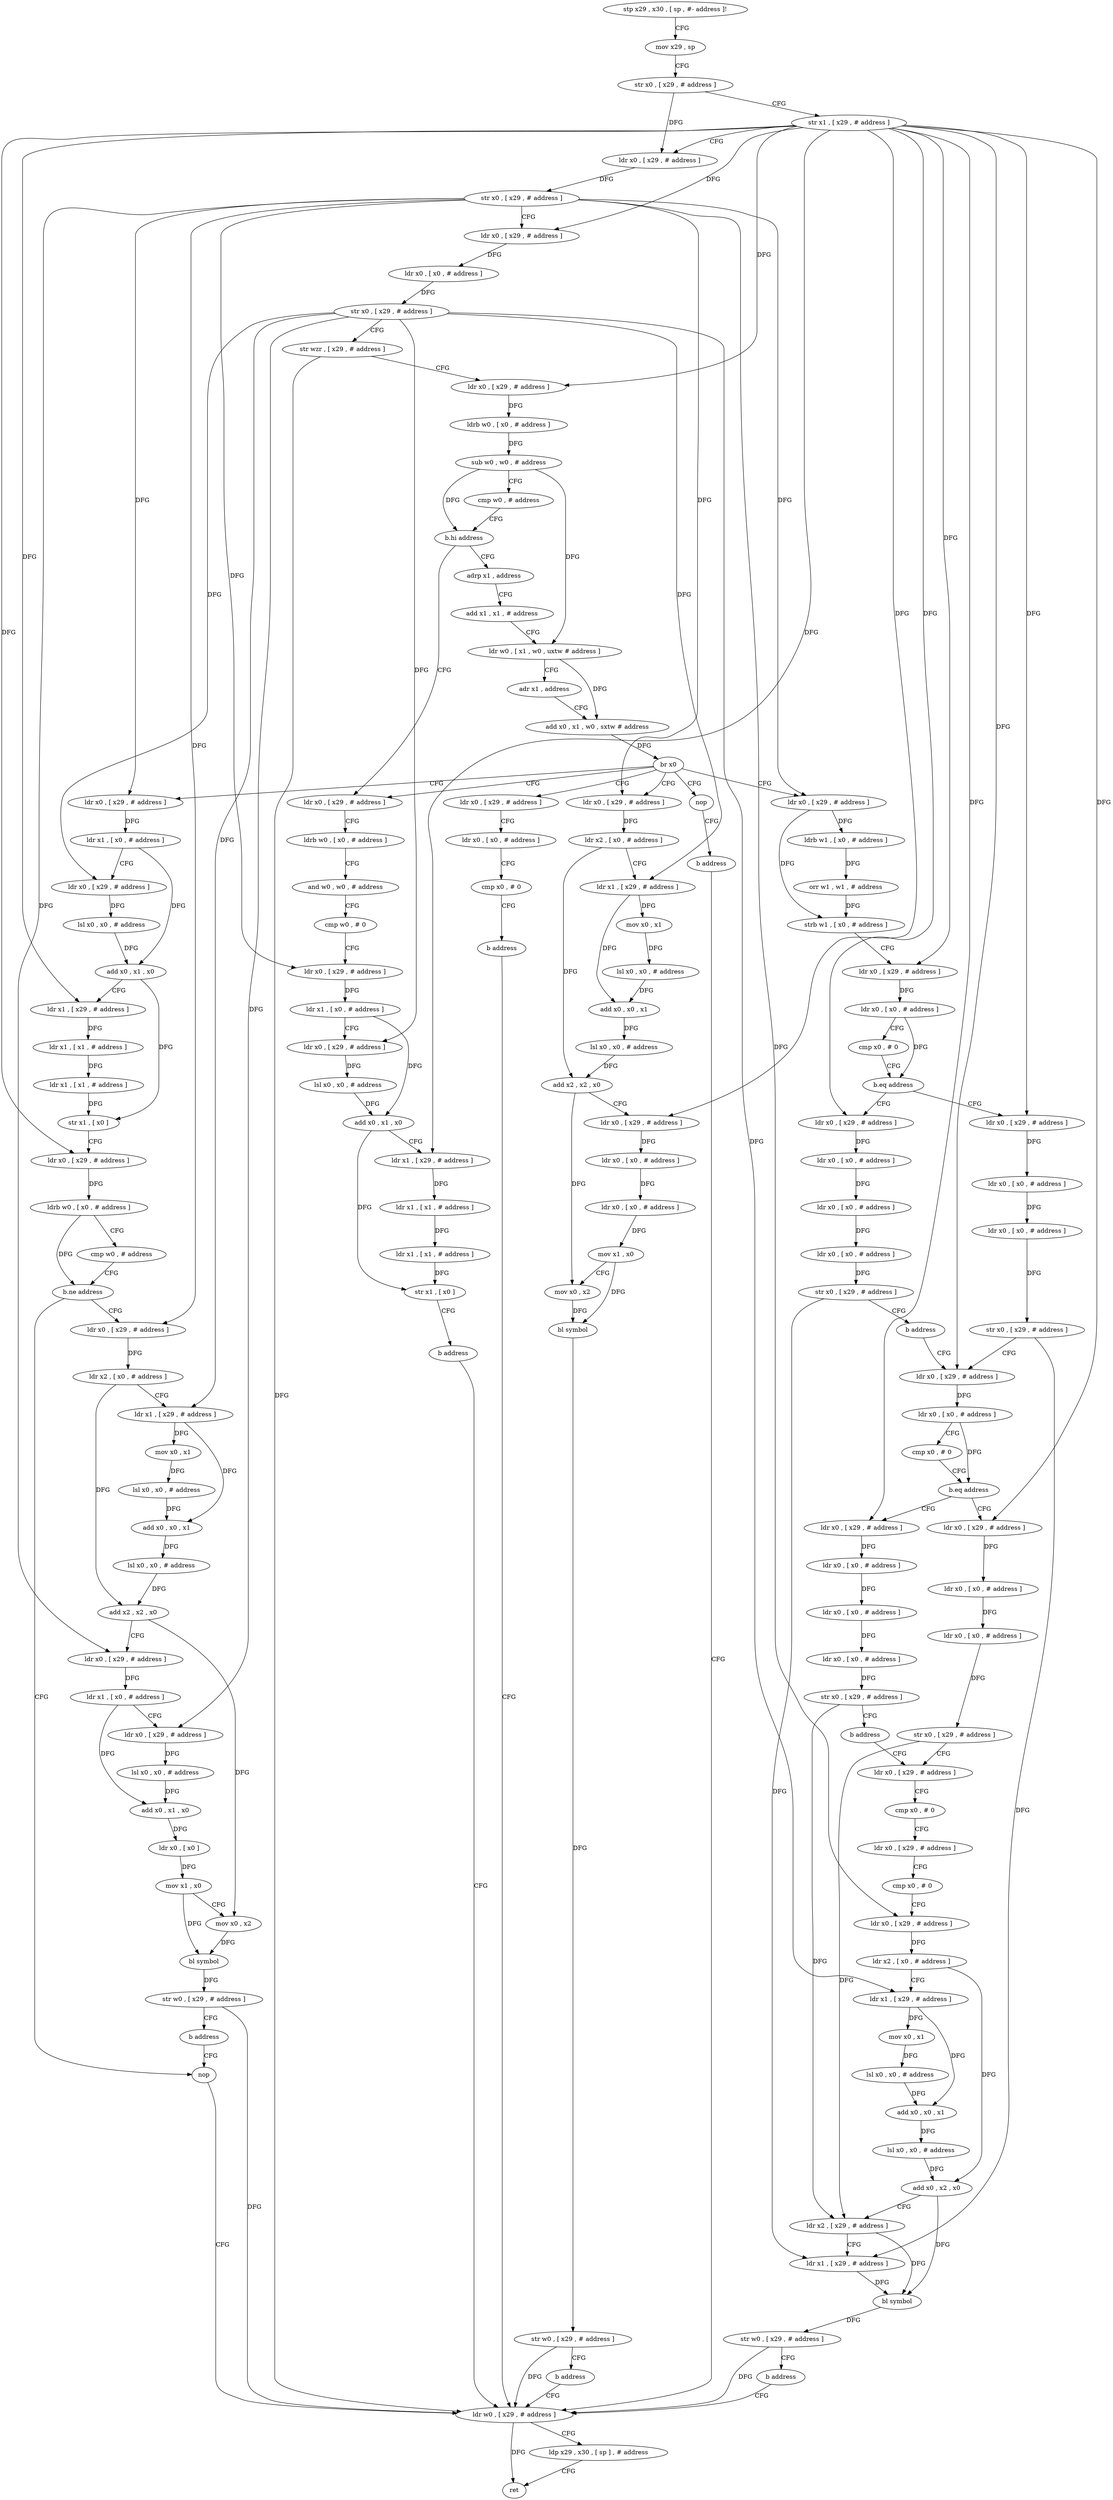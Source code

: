 digraph "func" {
"4414320" [label = "stp x29 , x30 , [ sp , #- address ]!" ]
"4414324" [label = "mov x29 , sp" ]
"4414328" [label = "str x0 , [ x29 , # address ]" ]
"4414332" [label = "str x1 , [ x29 , # address ]" ]
"4414336" [label = "ldr x0 , [ x29 , # address ]" ]
"4414340" [label = "str x0 , [ x29 , # address ]" ]
"4414344" [label = "ldr x0 , [ x29 , # address ]" ]
"4414348" [label = "ldr x0 , [ x0 , # address ]" ]
"4414352" [label = "str x0 , [ x29 , # address ]" ]
"4414356" [label = "str wzr , [ x29 , # address ]" ]
"4414360" [label = "ldr x0 , [ x29 , # address ]" ]
"4414364" [label = "ldrb w0 , [ x0 , # address ]" ]
"4414368" [label = "sub w0 , w0 , # address" ]
"4414372" [label = "cmp w0 , # address" ]
"4414376" [label = "b.hi address" ]
"4414808" [label = "ldr x0 , [ x29 , # address ]" ]
"4414380" [label = "adrp x1 , address" ]
"4414812" [label = "ldrb w0 , [ x0 , # address ]" ]
"4414816" [label = "and w0 , w0 , # address" ]
"4414820" [label = "cmp w0 , # 0" ]
"4414824" [label = "ldr x0 , [ x29 , # address ]" ]
"4414828" [label = "ldr x1 , [ x0 , # address ]" ]
"4414832" [label = "ldr x0 , [ x29 , # address ]" ]
"4414836" [label = "lsl x0 , x0 , # address" ]
"4414840" [label = "add x0 , x1 , x0" ]
"4414844" [label = "ldr x1 , [ x29 , # address ]" ]
"4414848" [label = "ldr x1 , [ x1 , # address ]" ]
"4414852" [label = "ldr x1 , [ x1 , # address ]" ]
"4414856" [label = "str x1 , [ x0 ]" ]
"4414860" [label = "b address" ]
"4414876" [label = "ldr w0 , [ x29 , # address ]" ]
"4414384" [label = "add x1 , x1 , # address" ]
"4414388" [label = "ldr w0 , [ x1 , w0 , uxtw # address ]" ]
"4414392" [label = "adr x1 , address" ]
"4414396" [label = "add x0 , x1 , w0 , sxtw # address" ]
"4414400" [label = "br x0" ]
"4414404" [label = "ldr x0 , [ x29 , # address ]" ]
"4414420" [label = "ldr x0 , [ x29 , # address ]" ]
"4414616" [label = "ldr x0 , [ x29 , # address ]" ]
"4414680" [label = "ldr x0 , [ x29 , # address ]" ]
"4414864" [label = "nop" ]
"4414880" [label = "ldp x29 , x30 , [ sp ] , # address" ]
"4414884" [label = "ret" ]
"4414408" [label = "ldr x0 , [ x0 , # address ]" ]
"4414412" [label = "cmp x0 , # 0" ]
"4414416" [label = "b address" ]
"4414424" [label = "ldrb w1 , [ x0 , # address ]" ]
"4414428" [label = "orr w1 , w1 , # address" ]
"4414432" [label = "strb w1 , [ x0 , # address ]" ]
"4414436" [label = "ldr x0 , [ x29 , # address ]" ]
"4414440" [label = "ldr x0 , [ x0 , # address ]" ]
"4414444" [label = "cmp x0 , # 0" ]
"4414448" [label = "b.eq address" ]
"4414476" [label = "ldr x0 , [ x29 , # address ]" ]
"4414452" [label = "ldr x0 , [ x29 , # address ]" ]
"4414620" [label = "ldr x2 , [ x0 , # address ]" ]
"4414624" [label = "ldr x1 , [ x29 , # address ]" ]
"4414628" [label = "mov x0 , x1" ]
"4414632" [label = "lsl x0 , x0 , # address" ]
"4414636" [label = "add x0 , x0 , x1" ]
"4414640" [label = "lsl x0 , x0 , # address" ]
"4414644" [label = "add x2 , x2 , x0" ]
"4414648" [label = "ldr x0 , [ x29 , # address ]" ]
"4414652" [label = "ldr x0 , [ x0 , # address ]" ]
"4414656" [label = "ldr x0 , [ x0 , # address ]" ]
"4414660" [label = "mov x1 , x0" ]
"4414664" [label = "mov x0 , x2" ]
"4414668" [label = "bl symbol" ]
"4414672" [label = "str w0 , [ x29 , # address ]" ]
"4414676" [label = "b address" ]
"4414684" [label = "ldr x1 , [ x0 , # address ]" ]
"4414688" [label = "ldr x0 , [ x29 , # address ]" ]
"4414692" [label = "lsl x0 , x0 , # address" ]
"4414696" [label = "add x0 , x1 , x0" ]
"4414700" [label = "ldr x1 , [ x29 , # address ]" ]
"4414704" [label = "ldr x1 , [ x1 , # address ]" ]
"4414708" [label = "ldr x1 , [ x1 , # address ]" ]
"4414712" [label = "str x1 , [ x0 ]" ]
"4414716" [label = "ldr x0 , [ x29 , # address ]" ]
"4414720" [label = "ldrb w0 , [ x0 , # address ]" ]
"4414724" [label = "cmp w0 , # address" ]
"4414728" [label = "b.ne address" ]
"4414872" [label = "nop" ]
"4414732" [label = "ldr x0 , [ x29 , # address ]" ]
"4414868" [label = "b address" ]
"4414480" [label = "ldr x0 , [ x0 , # address ]" ]
"4414484" [label = "ldr x0 , [ x0 , # address ]" ]
"4414488" [label = "str x0 , [ x29 , # address ]" ]
"4414492" [label = "ldr x0 , [ x29 , # address ]" ]
"4414456" [label = "ldr x0 , [ x0 , # address ]" ]
"4414460" [label = "ldr x0 , [ x0 , # address ]" ]
"4414464" [label = "ldr x0 , [ x0 , # address ]" ]
"4414468" [label = "str x0 , [ x29 , # address ]" ]
"4414472" [label = "b address" ]
"4414736" [label = "ldr x2 , [ x0 , # address ]" ]
"4414740" [label = "ldr x1 , [ x29 , # address ]" ]
"4414744" [label = "mov x0 , x1" ]
"4414748" [label = "lsl x0 , x0 , # address" ]
"4414752" [label = "add x0 , x0 , x1" ]
"4414756" [label = "lsl x0 , x0 , # address" ]
"4414760" [label = "add x2 , x2 , x0" ]
"4414764" [label = "ldr x0 , [ x29 , # address ]" ]
"4414768" [label = "ldr x1 , [ x0 , # address ]" ]
"4414772" [label = "ldr x0 , [ x29 , # address ]" ]
"4414776" [label = "lsl x0 , x0 , # address" ]
"4414780" [label = "add x0 , x1 , x0" ]
"4414784" [label = "ldr x0 , [ x0 ]" ]
"4414788" [label = "mov x1 , x0" ]
"4414792" [label = "mov x0 , x2" ]
"4414796" [label = "bl symbol" ]
"4414800" [label = "str w0 , [ x29 , # address ]" ]
"4414804" [label = "b address" ]
"4414532" [label = "ldr x0 , [ x29 , # address ]" ]
"4414536" [label = "ldr x0 , [ x0 , # address ]" ]
"4414540" [label = "ldr x0 , [ x0 , # address ]" ]
"4414544" [label = "str x0 , [ x29 , # address ]" ]
"4414548" [label = "ldr x0 , [ x29 , # address ]" ]
"4414508" [label = "ldr x0 , [ x29 , # address ]" ]
"4414512" [label = "ldr x0 , [ x0 , # address ]" ]
"4414516" [label = "ldr x0 , [ x0 , # address ]" ]
"4414520" [label = "ldr x0 , [ x0 , # address ]" ]
"4414524" [label = "str x0 , [ x29 , # address ]" ]
"4414528" [label = "b address" ]
"4414496" [label = "ldr x0 , [ x0 , # address ]" ]
"4414500" [label = "cmp x0 , # 0" ]
"4414504" [label = "b.eq address" ]
"4414552" [label = "cmp x0 , # 0" ]
"4414556" [label = "ldr x0 , [ x29 , # address ]" ]
"4414560" [label = "cmp x0 , # 0" ]
"4414564" [label = "ldr x0 , [ x29 , # address ]" ]
"4414568" [label = "ldr x2 , [ x0 , # address ]" ]
"4414572" [label = "ldr x1 , [ x29 , # address ]" ]
"4414576" [label = "mov x0 , x1" ]
"4414580" [label = "lsl x0 , x0 , # address" ]
"4414584" [label = "add x0 , x0 , x1" ]
"4414588" [label = "lsl x0 , x0 , # address" ]
"4414592" [label = "add x0 , x2 , x0" ]
"4414596" [label = "ldr x2 , [ x29 , # address ]" ]
"4414600" [label = "ldr x1 , [ x29 , # address ]" ]
"4414604" [label = "bl symbol" ]
"4414608" [label = "str w0 , [ x29 , # address ]" ]
"4414612" [label = "b address" ]
"4414320" -> "4414324" [ label = "CFG" ]
"4414324" -> "4414328" [ label = "CFG" ]
"4414328" -> "4414332" [ label = "CFG" ]
"4414328" -> "4414336" [ label = "DFG" ]
"4414332" -> "4414336" [ label = "CFG" ]
"4414332" -> "4414344" [ label = "DFG" ]
"4414332" -> "4414360" [ label = "DFG" ]
"4414332" -> "4414844" [ label = "DFG" ]
"4414332" -> "4414436" [ label = "DFG" ]
"4414332" -> "4414648" [ label = "DFG" ]
"4414332" -> "4414700" [ label = "DFG" ]
"4414332" -> "4414716" [ label = "DFG" ]
"4414332" -> "4414476" [ label = "DFG" ]
"4414332" -> "4414452" [ label = "DFG" ]
"4414332" -> "4414492" [ label = "DFG" ]
"4414332" -> "4414532" [ label = "DFG" ]
"4414332" -> "4414508" [ label = "DFG" ]
"4414336" -> "4414340" [ label = "DFG" ]
"4414340" -> "4414344" [ label = "CFG" ]
"4414340" -> "4414824" [ label = "DFG" ]
"4414340" -> "4414420" [ label = "DFG" ]
"4414340" -> "4414616" [ label = "DFG" ]
"4414340" -> "4414680" [ label = "DFG" ]
"4414340" -> "4414732" [ label = "DFG" ]
"4414340" -> "4414764" [ label = "DFG" ]
"4414340" -> "4414564" [ label = "DFG" ]
"4414344" -> "4414348" [ label = "DFG" ]
"4414348" -> "4414352" [ label = "DFG" ]
"4414352" -> "4414356" [ label = "CFG" ]
"4414352" -> "4414832" [ label = "DFG" ]
"4414352" -> "4414624" [ label = "DFG" ]
"4414352" -> "4414688" [ label = "DFG" ]
"4414352" -> "4414740" [ label = "DFG" ]
"4414352" -> "4414772" [ label = "DFG" ]
"4414352" -> "4414572" [ label = "DFG" ]
"4414356" -> "4414360" [ label = "CFG" ]
"4414356" -> "4414876" [ label = "DFG" ]
"4414360" -> "4414364" [ label = "DFG" ]
"4414364" -> "4414368" [ label = "DFG" ]
"4414368" -> "4414372" [ label = "CFG" ]
"4414368" -> "4414376" [ label = "DFG" ]
"4414368" -> "4414388" [ label = "DFG" ]
"4414372" -> "4414376" [ label = "CFG" ]
"4414376" -> "4414808" [ label = "CFG" ]
"4414376" -> "4414380" [ label = "CFG" ]
"4414808" -> "4414812" [ label = "CFG" ]
"4414380" -> "4414384" [ label = "CFG" ]
"4414812" -> "4414816" [ label = "CFG" ]
"4414816" -> "4414820" [ label = "CFG" ]
"4414820" -> "4414824" [ label = "CFG" ]
"4414824" -> "4414828" [ label = "DFG" ]
"4414828" -> "4414832" [ label = "CFG" ]
"4414828" -> "4414840" [ label = "DFG" ]
"4414832" -> "4414836" [ label = "DFG" ]
"4414836" -> "4414840" [ label = "DFG" ]
"4414840" -> "4414844" [ label = "CFG" ]
"4414840" -> "4414856" [ label = "DFG" ]
"4414844" -> "4414848" [ label = "DFG" ]
"4414848" -> "4414852" [ label = "DFG" ]
"4414852" -> "4414856" [ label = "DFG" ]
"4414856" -> "4414860" [ label = "CFG" ]
"4414860" -> "4414876" [ label = "CFG" ]
"4414876" -> "4414880" [ label = "CFG" ]
"4414876" -> "4414884" [ label = "DFG" ]
"4414384" -> "4414388" [ label = "CFG" ]
"4414388" -> "4414392" [ label = "CFG" ]
"4414388" -> "4414396" [ label = "DFG" ]
"4414392" -> "4414396" [ label = "CFG" ]
"4414396" -> "4414400" [ label = "DFG" ]
"4414400" -> "4414404" [ label = "CFG" ]
"4414400" -> "4414420" [ label = "CFG" ]
"4414400" -> "4414616" [ label = "CFG" ]
"4414400" -> "4414680" [ label = "CFG" ]
"4414400" -> "4414808" [ label = "CFG" ]
"4414400" -> "4414864" [ label = "CFG" ]
"4414404" -> "4414408" [ label = "CFG" ]
"4414420" -> "4414424" [ label = "DFG" ]
"4414420" -> "4414432" [ label = "DFG" ]
"4414616" -> "4414620" [ label = "DFG" ]
"4414680" -> "4414684" [ label = "DFG" ]
"4414864" -> "4414868" [ label = "CFG" ]
"4414880" -> "4414884" [ label = "CFG" ]
"4414408" -> "4414412" [ label = "CFG" ]
"4414412" -> "4414416" [ label = "CFG" ]
"4414416" -> "4414876" [ label = "CFG" ]
"4414424" -> "4414428" [ label = "DFG" ]
"4414428" -> "4414432" [ label = "DFG" ]
"4414432" -> "4414436" [ label = "CFG" ]
"4414436" -> "4414440" [ label = "DFG" ]
"4414440" -> "4414444" [ label = "CFG" ]
"4414440" -> "4414448" [ label = "DFG" ]
"4414444" -> "4414448" [ label = "CFG" ]
"4414448" -> "4414476" [ label = "CFG" ]
"4414448" -> "4414452" [ label = "CFG" ]
"4414476" -> "4414480" [ label = "DFG" ]
"4414452" -> "4414456" [ label = "DFG" ]
"4414620" -> "4414624" [ label = "CFG" ]
"4414620" -> "4414644" [ label = "DFG" ]
"4414624" -> "4414628" [ label = "DFG" ]
"4414624" -> "4414636" [ label = "DFG" ]
"4414628" -> "4414632" [ label = "DFG" ]
"4414632" -> "4414636" [ label = "DFG" ]
"4414636" -> "4414640" [ label = "DFG" ]
"4414640" -> "4414644" [ label = "DFG" ]
"4414644" -> "4414648" [ label = "CFG" ]
"4414644" -> "4414664" [ label = "DFG" ]
"4414648" -> "4414652" [ label = "DFG" ]
"4414652" -> "4414656" [ label = "DFG" ]
"4414656" -> "4414660" [ label = "DFG" ]
"4414660" -> "4414664" [ label = "CFG" ]
"4414660" -> "4414668" [ label = "DFG" ]
"4414664" -> "4414668" [ label = "DFG" ]
"4414668" -> "4414672" [ label = "DFG" ]
"4414672" -> "4414676" [ label = "CFG" ]
"4414672" -> "4414876" [ label = "DFG" ]
"4414676" -> "4414876" [ label = "CFG" ]
"4414684" -> "4414688" [ label = "CFG" ]
"4414684" -> "4414696" [ label = "DFG" ]
"4414688" -> "4414692" [ label = "DFG" ]
"4414692" -> "4414696" [ label = "DFG" ]
"4414696" -> "4414700" [ label = "CFG" ]
"4414696" -> "4414712" [ label = "DFG" ]
"4414700" -> "4414704" [ label = "DFG" ]
"4414704" -> "4414708" [ label = "DFG" ]
"4414708" -> "4414712" [ label = "DFG" ]
"4414712" -> "4414716" [ label = "CFG" ]
"4414716" -> "4414720" [ label = "DFG" ]
"4414720" -> "4414724" [ label = "CFG" ]
"4414720" -> "4414728" [ label = "DFG" ]
"4414724" -> "4414728" [ label = "CFG" ]
"4414728" -> "4414872" [ label = "CFG" ]
"4414728" -> "4414732" [ label = "CFG" ]
"4414872" -> "4414876" [ label = "CFG" ]
"4414732" -> "4414736" [ label = "DFG" ]
"4414868" -> "4414876" [ label = "CFG" ]
"4414480" -> "4414484" [ label = "DFG" ]
"4414484" -> "4414488" [ label = "DFG" ]
"4414488" -> "4414492" [ label = "CFG" ]
"4414488" -> "4414600" [ label = "DFG" ]
"4414492" -> "4414496" [ label = "DFG" ]
"4414456" -> "4414460" [ label = "DFG" ]
"4414460" -> "4414464" [ label = "DFG" ]
"4414464" -> "4414468" [ label = "DFG" ]
"4414468" -> "4414472" [ label = "CFG" ]
"4414468" -> "4414600" [ label = "DFG" ]
"4414472" -> "4414492" [ label = "CFG" ]
"4414736" -> "4414740" [ label = "CFG" ]
"4414736" -> "4414760" [ label = "DFG" ]
"4414740" -> "4414744" [ label = "DFG" ]
"4414740" -> "4414752" [ label = "DFG" ]
"4414744" -> "4414748" [ label = "DFG" ]
"4414748" -> "4414752" [ label = "DFG" ]
"4414752" -> "4414756" [ label = "DFG" ]
"4414756" -> "4414760" [ label = "DFG" ]
"4414760" -> "4414764" [ label = "CFG" ]
"4414760" -> "4414792" [ label = "DFG" ]
"4414764" -> "4414768" [ label = "DFG" ]
"4414768" -> "4414772" [ label = "CFG" ]
"4414768" -> "4414780" [ label = "DFG" ]
"4414772" -> "4414776" [ label = "DFG" ]
"4414776" -> "4414780" [ label = "DFG" ]
"4414780" -> "4414784" [ label = "DFG" ]
"4414784" -> "4414788" [ label = "DFG" ]
"4414788" -> "4414792" [ label = "CFG" ]
"4414788" -> "4414796" [ label = "DFG" ]
"4414792" -> "4414796" [ label = "DFG" ]
"4414796" -> "4414800" [ label = "DFG" ]
"4414800" -> "4414804" [ label = "CFG" ]
"4414800" -> "4414876" [ label = "DFG" ]
"4414804" -> "4414872" [ label = "CFG" ]
"4414532" -> "4414536" [ label = "DFG" ]
"4414536" -> "4414540" [ label = "DFG" ]
"4414540" -> "4414544" [ label = "DFG" ]
"4414544" -> "4414548" [ label = "CFG" ]
"4414544" -> "4414596" [ label = "DFG" ]
"4414548" -> "4414552" [ label = "CFG" ]
"4414508" -> "4414512" [ label = "DFG" ]
"4414512" -> "4414516" [ label = "DFG" ]
"4414516" -> "4414520" [ label = "DFG" ]
"4414520" -> "4414524" [ label = "DFG" ]
"4414524" -> "4414528" [ label = "CFG" ]
"4414524" -> "4414596" [ label = "DFG" ]
"4414528" -> "4414548" [ label = "CFG" ]
"4414496" -> "4414500" [ label = "CFG" ]
"4414496" -> "4414504" [ label = "DFG" ]
"4414500" -> "4414504" [ label = "CFG" ]
"4414504" -> "4414532" [ label = "CFG" ]
"4414504" -> "4414508" [ label = "CFG" ]
"4414552" -> "4414556" [ label = "CFG" ]
"4414556" -> "4414560" [ label = "CFG" ]
"4414560" -> "4414564" [ label = "CFG" ]
"4414564" -> "4414568" [ label = "DFG" ]
"4414568" -> "4414572" [ label = "CFG" ]
"4414568" -> "4414592" [ label = "DFG" ]
"4414572" -> "4414576" [ label = "DFG" ]
"4414572" -> "4414584" [ label = "DFG" ]
"4414576" -> "4414580" [ label = "DFG" ]
"4414580" -> "4414584" [ label = "DFG" ]
"4414584" -> "4414588" [ label = "DFG" ]
"4414588" -> "4414592" [ label = "DFG" ]
"4414592" -> "4414596" [ label = "CFG" ]
"4414592" -> "4414604" [ label = "DFG" ]
"4414596" -> "4414600" [ label = "CFG" ]
"4414596" -> "4414604" [ label = "DFG" ]
"4414600" -> "4414604" [ label = "DFG" ]
"4414604" -> "4414608" [ label = "DFG" ]
"4414608" -> "4414612" [ label = "CFG" ]
"4414608" -> "4414876" [ label = "DFG" ]
"4414612" -> "4414876" [ label = "CFG" ]
}
